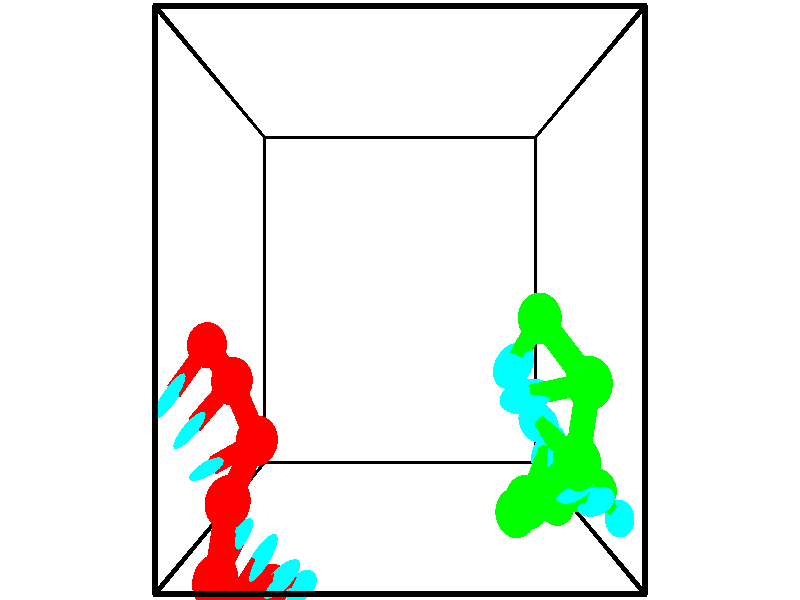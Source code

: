 // switches for output
#declare DRAW_BASES = 1; // possible values are 0, 1; only relevant for DNA ribbons
#declare DRAW_BASES_TYPE = 3; // possible values are 1, 2, 3; only relevant for DNA ribbons
#declare DRAW_FOG = 0; // set to 1 to enable fog

#include "colors.inc"

#include "transforms.inc"
background { rgb <1, 1, 1>}

#default {
   normal{
       ripples 0.25
       frequency 0.20
       turbulence 0.2
       lambda 5
   }
	finish {
		phong 0.1
		phong_size 40.
	}
}

// original window dimensions: 1024x640


// camera settings

camera {
	sky <-0, 1, 0>
	up <-0, 1, 0>
	right 1.6 * <1, 0, 0>
	location <2.5, 2.5, 11.1562>
	look_at <2.5, 2.5, 2.5>
	direction <0, 0, -8.6562>
	angle 67.0682
}


# declare cpy_camera_pos = <2.5, 2.5, 11.1562>;
# if (DRAW_FOG = 1)
fog {
	fog_type 2
	up vnormalize(cpy_camera_pos)
	color rgbt<1,1,1,0.3>
	distance 1e-5
	fog_alt 3e-3
	fog_offset 4
}
# end


// LIGHTS

# declare lum = 6;
global_settings {
	ambient_light rgb lum * <0.05, 0.05, 0.05>
	max_trace_level 15
}# declare cpy_direct_light_amount = 0.25;
light_source
{	1000 * <-1, -1, 1>,
	rgb lum * cpy_direct_light_amount
	parallel
}

light_source
{	1000 * <1, 1, -1>,
	rgb lum * cpy_direct_light_amount
	parallel
}

// strand 0

// nucleotide -1

// particle -1
sphere {
	<0.666265, -0.896368, 2.557246> 0.250000
	pigment { color rgbt <1,0,0,0> }
	no_shadow
}
cylinder {
	<0.950050, -0.792915, 2.819473>,  <1.120322, -0.730843, 2.976810>, 0.100000
	pigment { color rgbt <1,0,0,0> }
	no_shadow
}
cylinder {
	<0.950050, -0.792915, 2.819473>,  <0.666265, -0.896368, 2.557246>, 0.100000
	pigment { color rgbt <1,0,0,0> }
	no_shadow
}

// particle -1
sphere {
	<0.950050, -0.792915, 2.819473> 0.100000
	pigment { color rgbt <1,0,0,0> }
	no_shadow
}
sphere {
	0, 1
	scale<0.080000,0.200000,0.300000>
	matrix <-0.580632, 0.741714, 0.335748,
		-0.399409, -0.618845, 0.676390,
		0.709464, 0.258633, 0.655569,
		1.162889, -0.715326, 3.016144>
	pigment { color rgbt <0,1,1,0> }
	no_shadow
}
cylinder {
	<0.378261, -0.911167, 3.264407>,  <0.666265, -0.896368, 2.557246>, 0.130000
	pigment { color rgbt <1,0,0,0> }
	no_shadow
}

// nucleotide -1

// particle -1
sphere {
	<0.378261, -0.911167, 3.264407> 0.250000
	pigment { color rgbt <1,0,0,0> }
	no_shadow
}
cylinder {
	<0.707451, -0.685959, 3.294662>,  <0.904965, -0.550834, 3.312816>, 0.100000
	pigment { color rgbt <1,0,0,0> }
	no_shadow
}
cylinder {
	<0.707451, -0.685959, 3.294662>,  <0.378261, -0.911167, 3.264407>, 0.100000
	pigment { color rgbt <1,0,0,0> }
	no_shadow
}

// particle -1
sphere {
	<0.707451, -0.685959, 3.294662> 0.100000
	pigment { color rgbt <1,0,0,0> }
	no_shadow
}
sphere {
	0, 1
	scale<0.080000,0.200000,0.300000>
	matrix <-0.557911, 0.775966, 0.294301,
		0.107005, -0.284402, 0.952715,
		0.822974, 0.563021, 0.075639,
		0.954343, -0.517052, 3.317354>
	pigment { color rgbt <0,1,1,0> }
	no_shadow
}
cylinder {
	<0.366308, -0.690588, 3.895465>,  <0.378261, -0.911167, 3.264407>, 0.130000
	pigment { color rgbt <1,0,0,0> }
	no_shadow
}

// nucleotide -1

// particle -1
sphere {
	<0.366308, -0.690588, 3.895465> 0.250000
	pigment { color rgbt <1,0,0,0> }
	no_shadow
}
cylinder {
	<0.580311, -0.421028, 3.691650>,  <0.708713, -0.259292, 3.569361>, 0.100000
	pigment { color rgbt <1,0,0,0> }
	no_shadow
}
cylinder {
	<0.580311, -0.421028, 3.691650>,  <0.366308, -0.690588, 3.895465>, 0.100000
	pigment { color rgbt <1,0,0,0> }
	no_shadow
}

// particle -1
sphere {
	<0.580311, -0.421028, 3.691650> 0.100000
	pigment { color rgbt <1,0,0,0> }
	no_shadow
}
sphere {
	0, 1
	scale<0.080000,0.200000,0.300000>
	matrix <-0.627148, 0.720899, 0.294942,
		0.566086, 0.161760, 0.808320,
		0.535007, 0.673898, -0.509537,
		0.740813, -0.218859, 3.538789>
	pigment { color rgbt <0,1,1,0> }
	no_shadow
}
cylinder {
	<0.420947, -0.142102, 4.355043>,  <0.366308, -0.690588, 3.895465>, 0.130000
	pigment { color rgbt <1,0,0,0> }
	no_shadow
}

// nucleotide -1

// particle -1
sphere {
	<0.420947, -0.142102, 4.355043> 0.250000
	pigment { color rgbt <1,0,0,0> }
	no_shadow
}
cylinder {
	<0.463917, -0.034286, 3.972252>,  <0.489699, 0.030403, 3.742577>, 0.100000
	pigment { color rgbt <1,0,0,0> }
	no_shadow
}
cylinder {
	<0.463917, -0.034286, 3.972252>,  <0.420947, -0.142102, 4.355043>, 0.100000
	pigment { color rgbt <1,0,0,0> }
	no_shadow
}

// particle -1
sphere {
	<0.463917, -0.034286, 3.972252> 0.100000
	pigment { color rgbt <1,0,0,0> }
	no_shadow
}
sphere {
	0, 1
	scale<0.080000,0.200000,0.300000>
	matrix <-0.585823, 0.794865, 0.158117,
		0.803288, 0.543634, 0.243292,
		0.107426, 0.269539, -0.956979,
		0.496144, 0.046575, 3.685158>
	pigment { color rgbt <0,1,1,0> }
	no_shadow
}
cylinder {
	<0.552242, 0.591716, 4.325738>,  <0.420947, -0.142102, 4.355043>, 0.130000
	pigment { color rgbt <1,0,0,0> }
	no_shadow
}

// nucleotide -1

// particle -1
sphere {
	<0.552242, 0.591716, 4.325738> 0.250000
	pigment { color rgbt <1,0,0,0> }
	no_shadow
}
cylinder {
	<0.421612, 0.485992, 3.962753>,  <0.343234, 0.422558, 3.744962>, 0.100000
	pigment { color rgbt <1,0,0,0> }
	no_shadow
}
cylinder {
	<0.421612, 0.485992, 3.962753>,  <0.552242, 0.591716, 4.325738>, 0.100000
	pigment { color rgbt <1,0,0,0> }
	no_shadow
}

// particle -1
sphere {
	<0.421612, 0.485992, 3.962753> 0.100000
	pigment { color rgbt <1,0,0,0> }
	no_shadow
}
sphere {
	0, 1
	scale<0.080000,0.200000,0.300000>
	matrix <-0.587029, 0.809197, -0.024430,
		0.740774, 0.524729, -0.419421,
		-0.326575, -0.264309, -0.907463,
		0.323639, 0.406700, 3.690514>
	pigment { color rgbt <0,1,1,0> }
	no_shadow
}
cylinder {
	<0.759109, 1.074056, 3.812531>,  <0.552242, 0.591716, 4.325738>, 0.130000
	pigment { color rgbt <1,0,0,0> }
	no_shadow
}

// nucleotide -1

// particle -1
sphere {
	<0.759109, 1.074056, 3.812531> 0.250000
	pigment { color rgbt <1,0,0,0> }
	no_shadow
}
cylinder {
	<0.409004, 0.902153, 3.723785>,  <0.198941, 0.799011, 3.670538>, 0.100000
	pigment { color rgbt <1,0,0,0> }
	no_shadow
}
cylinder {
	<0.409004, 0.902153, 3.723785>,  <0.759109, 1.074056, 3.812531>, 0.100000
	pigment { color rgbt <1,0,0,0> }
	no_shadow
}

// particle -1
sphere {
	<0.409004, 0.902153, 3.723785> 0.100000
	pigment { color rgbt <1,0,0,0> }
	no_shadow
}
sphere {
	0, 1
	scale<0.080000,0.200000,0.300000>
	matrix <-0.430471, 0.901342, -0.047706,
		0.220477, 0.053751, -0.973910,
		-0.875262, -0.429758, -0.221864,
		0.146426, 0.773225, 3.657226>
	pigment { color rgbt <0,1,1,0> }
	no_shadow
}
cylinder {
	<0.404802, 1.658286, 3.622598>,  <0.759109, 1.074056, 3.812531>, 0.130000
	pigment { color rgbt <1,0,0,0> }
	no_shadow
}

// nucleotide -1

// particle -1
sphere {
	<0.404802, 1.658286, 3.622598> 0.250000
	pigment { color rgbt <1,0,0,0> }
	no_shadow
}
cylinder {
	<0.116772, 1.380745, 3.619453>,  <-0.056046, 1.214221, 3.617566>, 0.100000
	pigment { color rgbt <1,0,0,0> }
	no_shadow
}
cylinder {
	<0.116772, 1.380745, 3.619453>,  <0.404802, 1.658286, 3.622598>, 0.100000
	pigment { color rgbt <1,0,0,0> }
	no_shadow
}

// particle -1
sphere {
	<0.116772, 1.380745, 3.619453> 0.100000
	pigment { color rgbt <1,0,0,0> }
	no_shadow
}
sphere {
	0, 1
	scale<0.080000,0.200000,0.300000>
	matrix <-0.690315, 0.715162, 0.109582,
		-0.070410, 0.084335, -0.993947,
		-0.720075, -0.693852, -0.007863,
		-0.099251, 1.172589, 3.617095>
	pigment { color rgbt <0,1,1,0> }
	no_shadow
}
cylinder {
	<-0.028040, 2.007743, 3.245028>,  <0.404802, 1.658286, 3.622598>, 0.130000
	pigment { color rgbt <1,0,0,0> }
	no_shadow
}

// nucleotide -1

// particle -1
sphere {
	<-0.028040, 2.007743, 3.245028> 0.250000
	pigment { color rgbt <1,0,0,0> }
	no_shadow
}
cylinder {
	<-0.229248, 1.718018, 3.433640>,  <-0.349973, 1.544182, 3.546806>, 0.100000
	pigment { color rgbt <1,0,0,0> }
	no_shadow
}
cylinder {
	<-0.229248, 1.718018, 3.433640>,  <-0.028040, 2.007743, 3.245028>, 0.100000
	pigment { color rgbt <1,0,0,0> }
	no_shadow
}

// particle -1
sphere {
	<-0.229248, 1.718018, 3.433640> 0.100000
	pigment { color rgbt <1,0,0,0> }
	no_shadow
}
sphere {
	0, 1
	scale<0.080000,0.200000,0.300000>
	matrix <-0.801470, 0.595104, 0.059140,
		-0.323444, -0.348167, -0.879865,
		-0.503021, -0.724314, 0.471529,
		-0.380154, 1.500723, 3.575098>
	pigment { color rgbt <0,1,1,0> }
	no_shadow
}
// strand 1

// nucleotide -1

// particle -1
sphere {
	<4.133185, 2.322605, 4.097077> 0.250000
	pigment { color rgbt <0,1,0,0> }
	no_shadow
}
cylinder {
	<3.914428, 2.082657, 4.330681>,  <3.783174, 1.938688, 4.470843>, 0.100000
	pigment { color rgbt <0,1,0,0> }
	no_shadow
}
cylinder {
	<3.914428, 2.082657, 4.330681>,  <4.133185, 2.322605, 4.097077>, 0.100000
	pigment { color rgbt <0,1,0,0> }
	no_shadow
}

// particle -1
sphere {
	<3.914428, 2.082657, 4.330681> 0.100000
	pigment { color rgbt <0,1,0,0> }
	no_shadow
}
sphere {
	0, 1
	scale<0.080000,0.200000,0.300000>
	matrix <0.116506, -0.745315, -0.656454,
		0.829058, -0.290968, 0.477495,
		-0.546891, -0.599869, 0.584009,
		3.750361, 1.902696, 4.505884>
	pigment { color rgbt <0,1,1,0> }
	no_shadow
}
cylinder {
	<4.594242, 1.735296, 4.465153>,  <4.133185, 2.322605, 4.097077>, 0.130000
	pigment { color rgbt <0,1,0,0> }
	no_shadow
}

// nucleotide -1

// particle -1
sphere {
	<4.594242, 1.735296, 4.465153> 0.250000
	pigment { color rgbt <0,1,0,0> }
	no_shadow
}
cylinder {
	<4.213254, 1.652634, 4.375626>,  <3.984662, 1.603036, 4.321909>, 0.100000
	pigment { color rgbt <0,1,0,0> }
	no_shadow
}
cylinder {
	<4.213254, 1.652634, 4.375626>,  <4.594242, 1.735296, 4.465153>, 0.100000
	pigment { color rgbt <0,1,0,0> }
	no_shadow
}

// particle -1
sphere {
	<4.213254, 1.652634, 4.375626> 0.100000
	pigment { color rgbt <0,1,0,0> }
	no_shadow
}
sphere {
	0, 1
	scale<0.080000,0.200000,0.300000>
	matrix <0.302617, -0.726273, -0.617213,
		-0.035003, -0.655608, 0.754290,
		-0.952469, -0.206657, -0.223819,
		3.927514, 1.590637, 4.308480>
	pigment { color rgbt <0,1,1,0> }
	no_shadow
}
cylinder {
	<4.397820, 1.049772, 4.673962>,  <4.594242, 1.735296, 4.465153>, 0.130000
	pigment { color rgbt <0,1,0,0> }
	no_shadow
}

// nucleotide -1

// particle -1
sphere {
	<4.397820, 1.049772, 4.673962> 0.250000
	pigment { color rgbt <0,1,0,0> }
	no_shadow
}
cylinder {
	<4.237394, 1.196991, 4.338417>,  <4.141139, 1.285322, 4.137090>, 0.100000
	pigment { color rgbt <0,1,0,0> }
	no_shadow
}
cylinder {
	<4.237394, 1.196991, 4.338417>,  <4.397820, 1.049772, 4.673962>, 0.100000
	pigment { color rgbt <0,1,0,0> }
	no_shadow
}

// particle -1
sphere {
	<4.237394, 1.196991, 4.338417> 0.100000
	pigment { color rgbt <0,1,0,0> }
	no_shadow
}
sphere {
	0, 1
	scale<0.080000,0.200000,0.300000>
	matrix <0.479865, -0.695629, -0.534630,
		-0.780306, -0.616961, 0.102378,
		-0.401063, 0.368047, -0.838862,
		4.117074, 1.307405, 4.086759>
	pigment { color rgbt <0,1,1,0> }
	no_shadow
}
cylinder {
	<3.939458, 0.593840, 4.319787>,  <4.397820, 1.049772, 4.673962>, 0.130000
	pigment { color rgbt <0,1,0,0> }
	no_shadow
}

// nucleotide -1

// particle -1
sphere {
	<3.939458, 0.593840, 4.319787> 0.250000
	pigment { color rgbt <0,1,0,0> }
	no_shadow
}
cylinder {
	<4.137871, 0.832001, 4.066978>,  <4.256918, 0.974897, 3.915293>, 0.100000
	pigment { color rgbt <0,1,0,0> }
	no_shadow
}
cylinder {
	<4.137871, 0.832001, 4.066978>,  <3.939458, 0.593840, 4.319787>, 0.100000
	pigment { color rgbt <0,1,0,0> }
	no_shadow
}

// particle -1
sphere {
	<4.137871, 0.832001, 4.066978> 0.100000
	pigment { color rgbt <0,1,0,0> }
	no_shadow
}
sphere {
	0, 1
	scale<0.080000,0.200000,0.300000>
	matrix <0.506984, -0.789518, -0.345874,
		-0.704925, -0.148860, -0.693485,
		0.496032, 0.595401, -0.632021,
		4.286680, 1.010621, 3.877372>
	pigment { color rgbt <0,1,1,0> }
	no_shadow
}
cylinder {
	<3.942410, 0.287631, 3.627766>,  <3.939458, 0.593840, 4.319787>, 0.130000
	pigment { color rgbt <0,1,0,0> }
	no_shadow
}

// nucleotide -1

// particle -1
sphere {
	<3.942410, 0.287631, 3.627766> 0.250000
	pigment { color rgbt <0,1,0,0> }
	no_shadow
}
cylinder {
	<4.232985, 0.561386, 3.602776>,  <4.407330, 0.725639, 3.587781>, 0.100000
	pigment { color rgbt <0,1,0,0> }
	no_shadow
}
cylinder {
	<4.232985, 0.561386, 3.602776>,  <3.942410, 0.287631, 3.627766>, 0.100000
	pigment { color rgbt <0,1,0,0> }
	no_shadow
}

// particle -1
sphere {
	<4.232985, 0.561386, 3.602776> 0.100000
	pigment { color rgbt <0,1,0,0> }
	no_shadow
}
sphere {
	0, 1
	scale<0.080000,0.200000,0.300000>
	matrix <0.576442, -0.656301, -0.486810,
		-0.374170, 0.317622, -0.871271,
		0.726438, 0.684387, -0.062477,
		4.450916, 0.766702, 3.584033>
	pigment { color rgbt <0,1,1,0> }
	no_shadow
}
cylinder {
	<4.234745, 0.204695, 3.013273>,  <3.942410, 0.287631, 3.627766>, 0.130000
	pigment { color rgbt <0,1,0,0> }
	no_shadow
}

// nucleotide -1

// particle -1
sphere {
	<4.234745, 0.204695, 3.013273> 0.250000
	pigment { color rgbt <0,1,0,0> }
	no_shadow
}
cylinder {
	<4.521161, 0.378601, 3.231728>,  <4.693011, 0.482945, 3.362800>, 0.100000
	pigment { color rgbt <0,1,0,0> }
	no_shadow
}
cylinder {
	<4.521161, 0.378601, 3.231728>,  <4.234745, 0.204695, 3.013273>, 0.100000
	pigment { color rgbt <0,1,0,0> }
	no_shadow
}

// particle -1
sphere {
	<4.521161, 0.378601, 3.231728> 0.100000
	pigment { color rgbt <0,1,0,0> }
	no_shadow
}
sphere {
	0, 1
	scale<0.080000,0.200000,0.300000>
	matrix <0.668777, -0.651474, -0.358215,
		0.200054, 0.621740, -0.757244,
		0.716042, 0.434765, 0.546135,
		4.735973, 0.509031, 3.395568>
	pigment { color rgbt <0,1,1,0> }
	no_shadow
}
cylinder {
	<4.709319, 0.098711, 2.614812>,  <4.234745, 0.204695, 3.013273>, 0.130000
	pigment { color rgbt <0,1,0,0> }
	no_shadow
}

// nucleotide -1

// particle -1
sphere {
	<4.709319, 0.098711, 2.614812> 0.250000
	pigment { color rgbt <0,1,0,0> }
	no_shadow
}
cylinder {
	<4.919855, 0.202881, 2.938576>,  <5.046177, 0.265383, 3.132834>, 0.100000
	pigment { color rgbt <0,1,0,0> }
	no_shadow
}
cylinder {
	<4.919855, 0.202881, 2.938576>,  <4.709319, 0.098711, 2.614812>, 0.100000
	pigment { color rgbt <0,1,0,0> }
	no_shadow
}

// particle -1
sphere {
	<4.919855, 0.202881, 2.938576> 0.100000
	pigment { color rgbt <0,1,0,0> }
	no_shadow
}
sphere {
	0, 1
	scale<0.080000,0.200000,0.300000>
	matrix <0.655104, -0.731054, -0.190785,
		0.542037, 0.630666, -0.555389,
		0.526341, 0.260425, 0.809410,
		5.077757, 0.281008, 3.181399>
	pigment { color rgbt <0,1,1,0> }
	no_shadow
}
cylinder {
	<5.383884, 0.206470, 2.387710>,  <4.709319, 0.098711, 2.614812>, 0.130000
	pigment { color rgbt <0,1,0,0> }
	no_shadow
}

// nucleotide -1

// particle -1
sphere {
	<5.383884, 0.206470, 2.387710> 0.250000
	pigment { color rgbt <0,1,0,0> }
	no_shadow
}
cylinder {
	<5.413776, 0.125366, 2.778259>,  <5.431712, 0.076704, 3.012589>, 0.100000
	pigment { color rgbt <0,1,0,0> }
	no_shadow
}
cylinder {
	<5.413776, 0.125366, 2.778259>,  <5.383884, 0.206470, 2.387710>, 0.100000
	pigment { color rgbt <0,1,0,0> }
	no_shadow
}

// particle -1
sphere {
	<5.413776, 0.125366, 2.778259> 0.100000
	pigment { color rgbt <0,1,0,0> }
	no_shadow
}
sphere {
	0, 1
	scale<0.080000,0.200000,0.300000>
	matrix <0.740022, -0.645014, -0.190588,
		0.668418, 0.736780, 0.101845,
		0.074730, -0.202761, 0.976373,
		5.436195, 0.064538, 3.071171>
	pigment { color rgbt <0,1,1,0> }
	no_shadow
}
// box output
cylinder {
	<0.000000, 0.000000, 0.000000>,  <5.000000, 0.000000, 0.000000>, 0.025000
	pigment { color rgbt <0,0,0,0> }
	no_shadow
}
cylinder {
	<0.000000, 0.000000, 0.000000>,  <0.000000, 5.000000, 0.000000>, 0.025000
	pigment { color rgbt <0,0,0,0> }
	no_shadow
}
cylinder {
	<0.000000, 0.000000, 0.000000>,  <0.000000, 0.000000, 5.000000>, 0.025000
	pigment { color rgbt <0,0,0,0> }
	no_shadow
}
cylinder {
	<5.000000, 5.000000, 5.000000>,  <0.000000, 5.000000, 5.000000>, 0.025000
	pigment { color rgbt <0,0,0,0> }
	no_shadow
}
cylinder {
	<5.000000, 5.000000, 5.000000>,  <5.000000, 0.000000, 5.000000>, 0.025000
	pigment { color rgbt <0,0,0,0> }
	no_shadow
}
cylinder {
	<5.000000, 5.000000, 5.000000>,  <5.000000, 5.000000, 0.000000>, 0.025000
	pigment { color rgbt <0,0,0,0> }
	no_shadow
}
cylinder {
	<0.000000, 0.000000, 5.000000>,  <0.000000, 5.000000, 5.000000>, 0.025000
	pigment { color rgbt <0,0,0,0> }
	no_shadow
}
cylinder {
	<0.000000, 0.000000, 5.000000>,  <5.000000, 0.000000, 5.000000>, 0.025000
	pigment { color rgbt <0,0,0,0> }
	no_shadow
}
cylinder {
	<5.000000, 5.000000, 0.000000>,  <0.000000, 5.000000, 0.000000>, 0.025000
	pigment { color rgbt <0,0,0,0> }
	no_shadow
}
cylinder {
	<5.000000, 5.000000, 0.000000>,  <5.000000, 0.000000, 0.000000>, 0.025000
	pigment { color rgbt <0,0,0,0> }
	no_shadow
}
cylinder {
	<5.000000, 0.000000, 5.000000>,  <5.000000, 0.000000, 0.000000>, 0.025000
	pigment { color rgbt <0,0,0,0> }
	no_shadow
}
cylinder {
	<0.000000, 5.000000, 0.000000>,  <0.000000, 5.000000, 5.000000>, 0.025000
	pigment { color rgbt <0,0,0,0> }
	no_shadow
}
// end of box output
